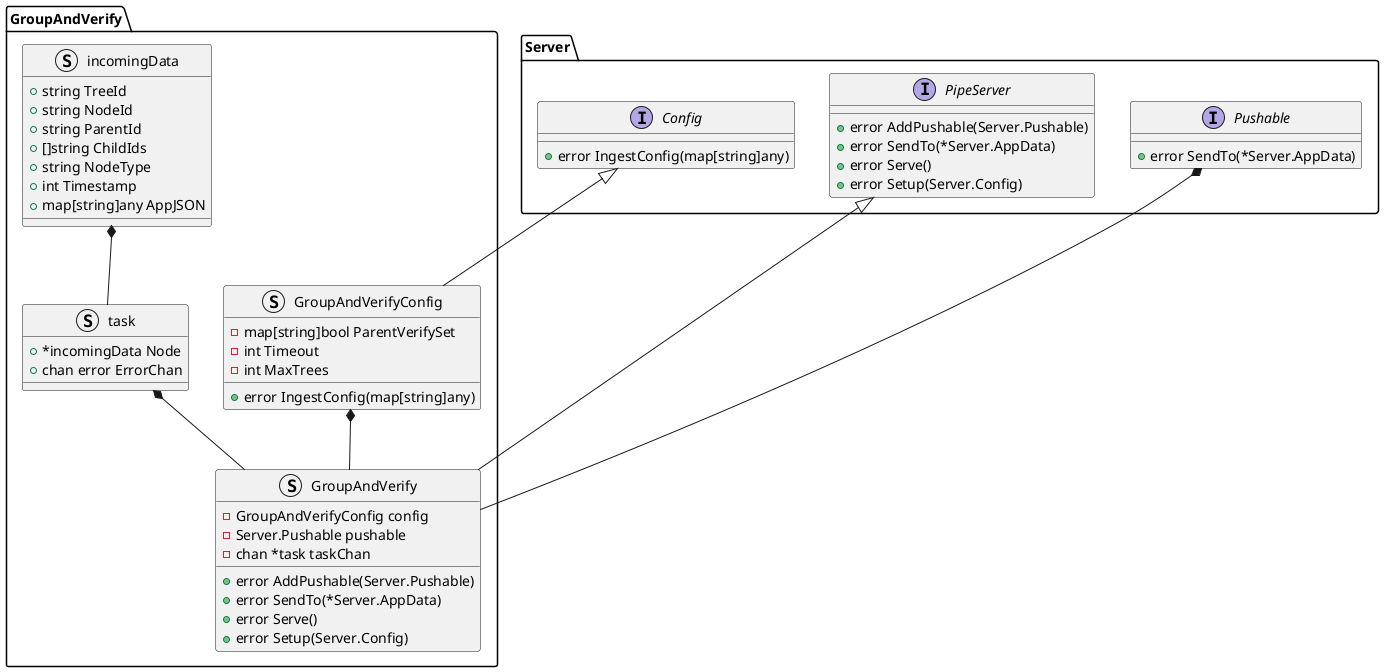 @startuml
interface Server.Config {
    +error IngestConfig(map[string]any)
}
interface Server.PipeServer {
    +error AddPushable(Server.Pushable)
    +error SendTo(*Server.AppData)
    +error Serve()
    +error Setup(Server.Config)
}
interface Server.Pushable {
    +error SendTo(*Server.AppData)
}

namespace GroupAndVerify {

    struct GroupAndVerifyConfig {
        -map[string]bool ParentVerifySet
        -int Timeout
        -int MaxTrees
        +error IngestConfig(map[string]any)
    }
    struct GroupAndVerify {
        -GroupAndVerifyConfig config
        -Server.Pushable pushable
        -chan *task taskChan
        +error AddPushable(Server.Pushable)
        +error SendTo(*Server.AppData)
        +error Serve()
        +error Setup(Server.Config)
    }
    struct task {
        +*incomingData Node
        +chan error ErrorChan
    }
    struct incomingData {
        +string TreeId
        +string NodeId
        +string ParentId
        +[]string ChildIds
        +string NodeType
        +int Timestamp
        +map[string]any AppJSON
    }
}

Server.PipeServer <|-- GroupAndVerify.GroupAndVerify
Server.Pushable *-- GroupAndVerify.GroupAndVerify
Server.Config <|-- GroupAndVerify.GroupAndVerifyConfig
GroupAndVerify.GroupAndVerifyConfig *-- GroupAndVerify.GroupAndVerify
GroupAndVerify.incomingData *-- GroupAndVerify.task
GroupAndVerify.task *-- GroupAndVerify.GroupAndVerify 
@enduml